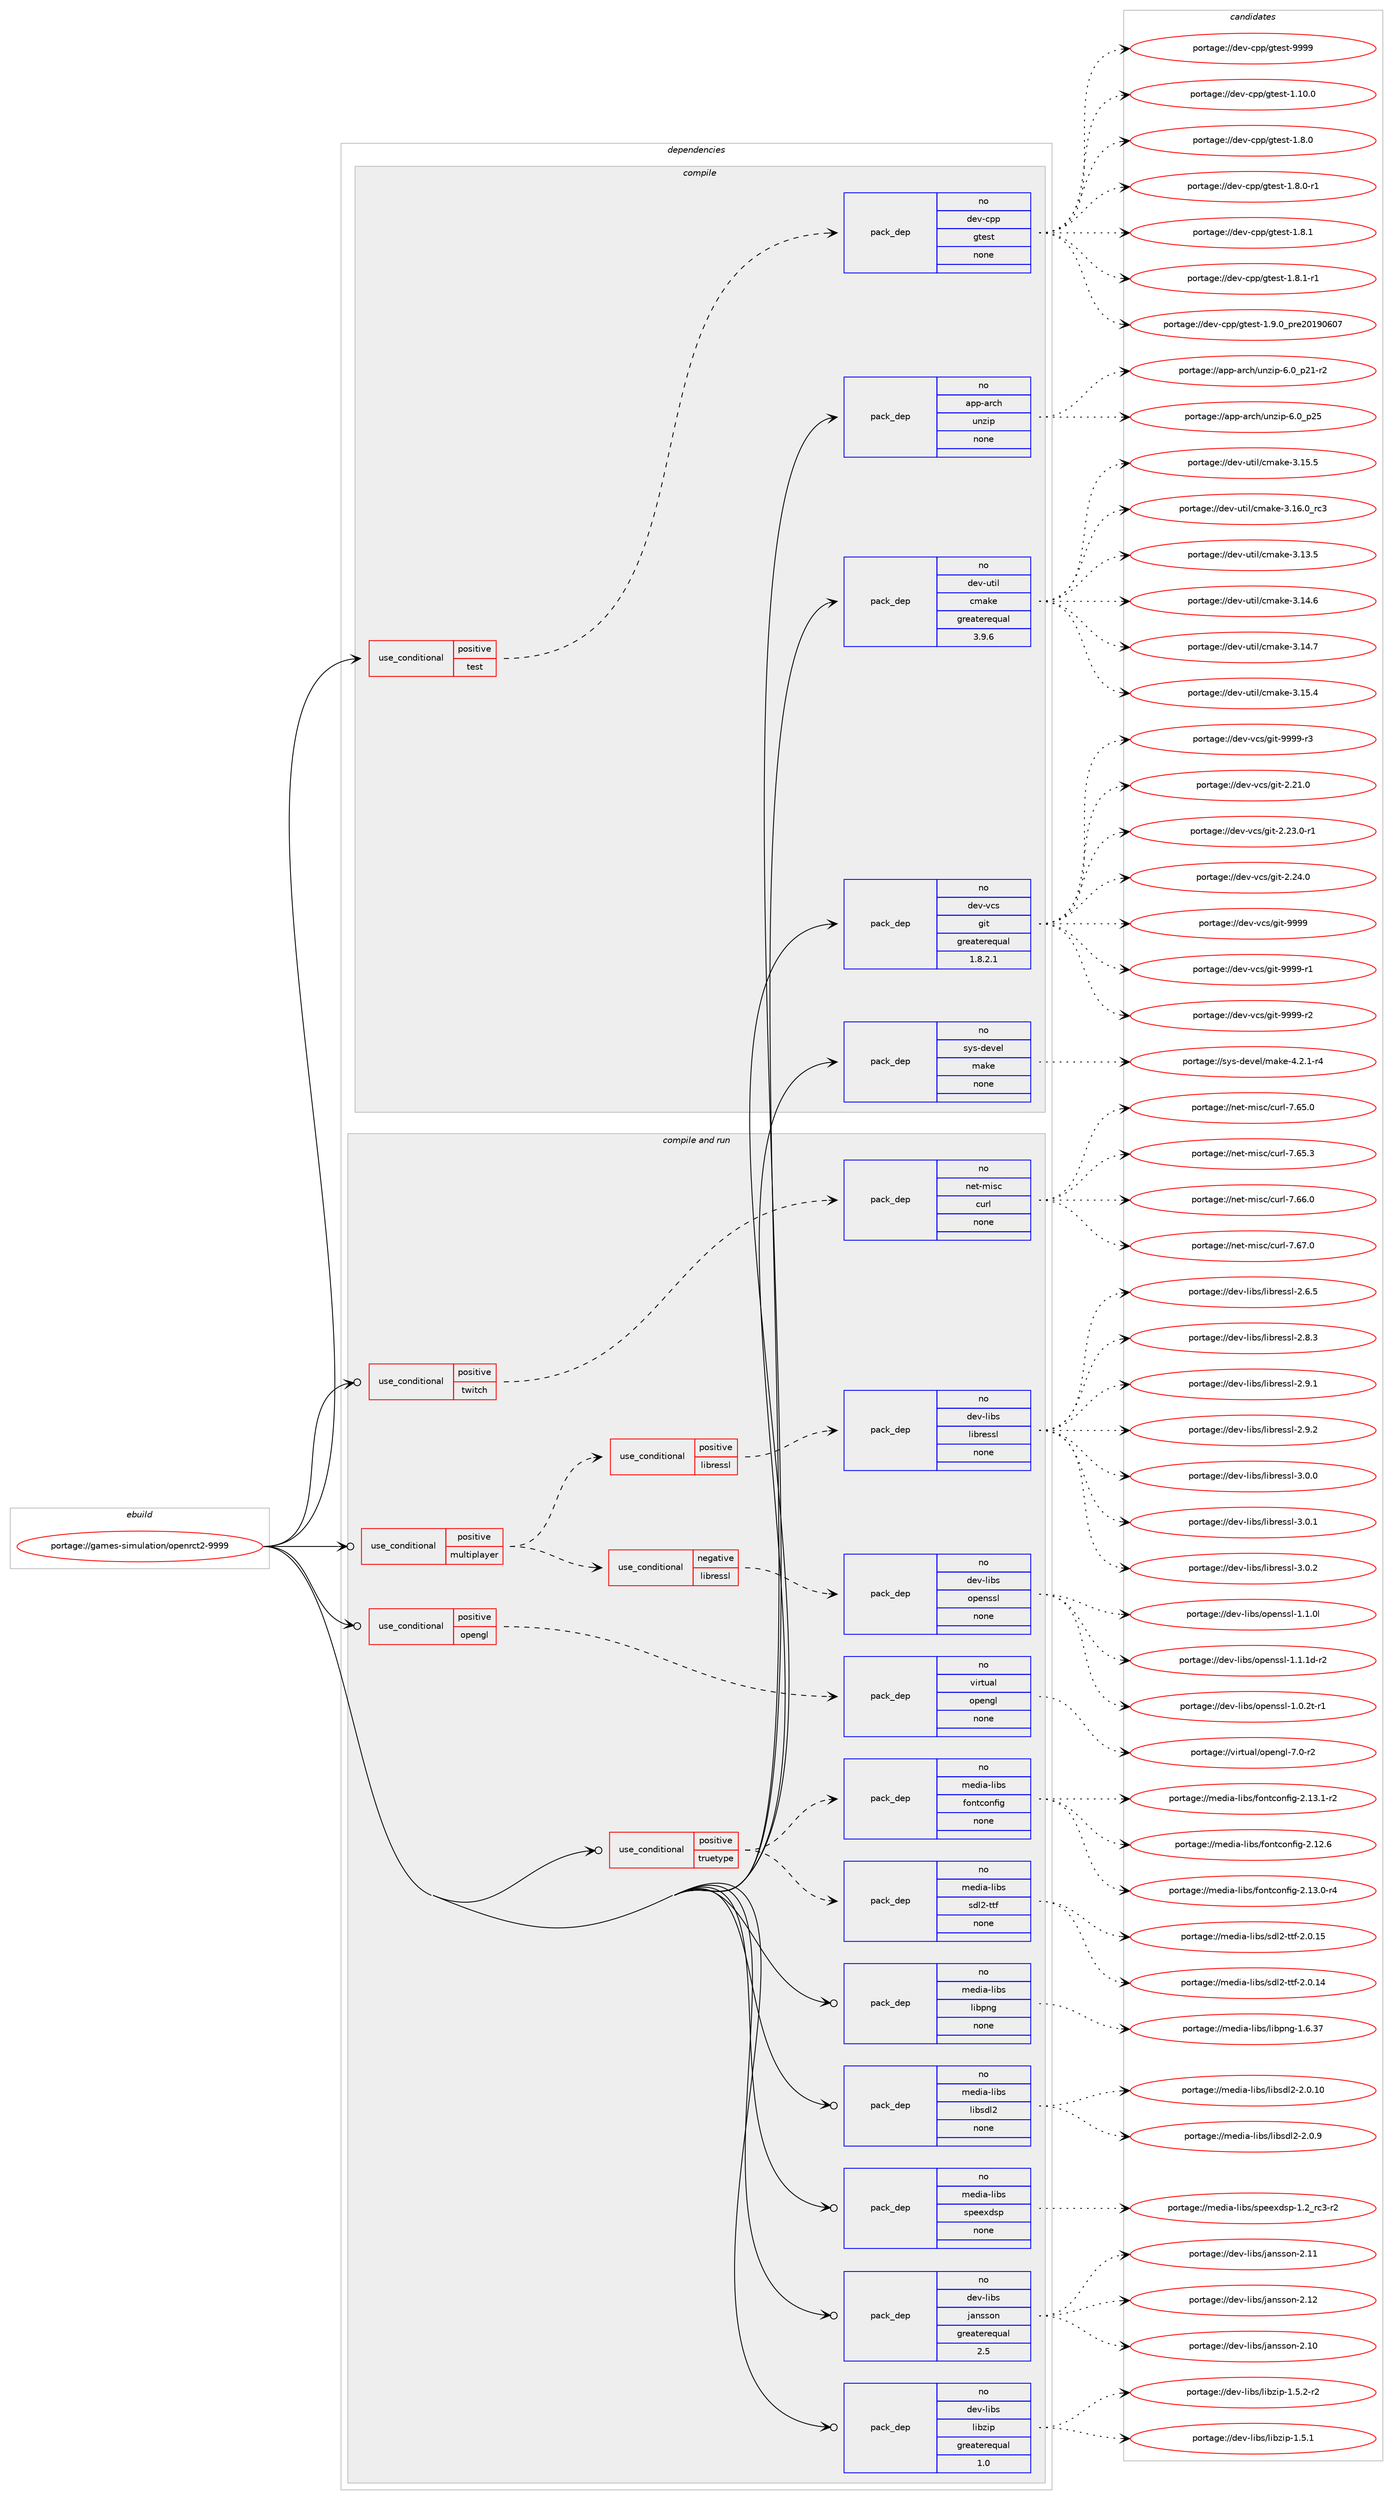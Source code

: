 digraph prolog {

# *************
# Graph options
# *************

newrank=true;
concentrate=true;
compound=true;
graph [rankdir=LR,fontname=Helvetica,fontsize=10,ranksep=1.5];#, ranksep=2.5, nodesep=0.2];
edge  [arrowhead=vee];
node  [fontname=Helvetica,fontsize=10];

# **********
# The ebuild
# **********

subgraph cluster_leftcol {
color=gray;
rank=same;
label=<<i>ebuild</i>>;
id [label="portage://games-simulation/openrct2-9999", color=red, width=4, href="../games-simulation/openrct2-9999.svg"];
}

# ****************
# The dependencies
# ****************

subgraph cluster_midcol {
color=gray;
label=<<i>dependencies</i>>;
subgraph cluster_compile {
fillcolor="#eeeeee";
style=filled;
label=<<i>compile</i>>;
subgraph cond73688 {
dependency276216 [label=<<TABLE BORDER="0" CELLBORDER="1" CELLSPACING="0" CELLPADDING="4"><TR><TD ROWSPAN="3" CELLPADDING="10">use_conditional</TD></TR><TR><TD>positive</TD></TR><TR><TD>test</TD></TR></TABLE>>, shape=none, color=red];
subgraph pack198502 {
dependency276217 [label=<<TABLE BORDER="0" CELLBORDER="1" CELLSPACING="0" CELLPADDING="4" WIDTH="220"><TR><TD ROWSPAN="6" CELLPADDING="30">pack_dep</TD></TR><TR><TD WIDTH="110">no</TD></TR><TR><TD>dev-cpp</TD></TR><TR><TD>gtest</TD></TR><TR><TD>none</TD></TR><TR><TD></TD></TR></TABLE>>, shape=none, color=blue];
}
dependency276216:e -> dependency276217:w [weight=20,style="dashed",arrowhead="vee"];
}
id:e -> dependency276216:w [weight=20,style="solid",arrowhead="vee"];
subgraph pack198503 {
dependency276218 [label=<<TABLE BORDER="0" CELLBORDER="1" CELLSPACING="0" CELLPADDING="4" WIDTH="220"><TR><TD ROWSPAN="6" CELLPADDING="30">pack_dep</TD></TR><TR><TD WIDTH="110">no</TD></TR><TR><TD>app-arch</TD></TR><TR><TD>unzip</TD></TR><TR><TD>none</TD></TR><TR><TD></TD></TR></TABLE>>, shape=none, color=blue];
}
id:e -> dependency276218:w [weight=20,style="solid",arrowhead="vee"];
subgraph pack198504 {
dependency276219 [label=<<TABLE BORDER="0" CELLBORDER="1" CELLSPACING="0" CELLPADDING="4" WIDTH="220"><TR><TD ROWSPAN="6" CELLPADDING="30">pack_dep</TD></TR><TR><TD WIDTH="110">no</TD></TR><TR><TD>dev-util</TD></TR><TR><TD>cmake</TD></TR><TR><TD>greaterequal</TD></TR><TR><TD>3.9.6</TD></TR></TABLE>>, shape=none, color=blue];
}
id:e -> dependency276219:w [weight=20,style="solid",arrowhead="vee"];
subgraph pack198505 {
dependency276220 [label=<<TABLE BORDER="0" CELLBORDER="1" CELLSPACING="0" CELLPADDING="4" WIDTH="220"><TR><TD ROWSPAN="6" CELLPADDING="30">pack_dep</TD></TR><TR><TD WIDTH="110">no</TD></TR><TR><TD>dev-vcs</TD></TR><TR><TD>git</TD></TR><TR><TD>greaterequal</TD></TR><TR><TD>1.8.2.1</TD></TR></TABLE>>, shape=none, color=blue];
}
id:e -> dependency276220:w [weight=20,style="solid",arrowhead="vee"];
subgraph pack198506 {
dependency276221 [label=<<TABLE BORDER="0" CELLBORDER="1" CELLSPACING="0" CELLPADDING="4" WIDTH="220"><TR><TD ROWSPAN="6" CELLPADDING="30">pack_dep</TD></TR><TR><TD WIDTH="110">no</TD></TR><TR><TD>sys-devel</TD></TR><TR><TD>make</TD></TR><TR><TD>none</TD></TR><TR><TD></TD></TR></TABLE>>, shape=none, color=blue];
}
id:e -> dependency276221:w [weight=20,style="solid",arrowhead="vee"];
}
subgraph cluster_compileandrun {
fillcolor="#eeeeee";
style=filled;
label=<<i>compile and run</i>>;
subgraph cond73689 {
dependency276222 [label=<<TABLE BORDER="0" CELLBORDER="1" CELLSPACING="0" CELLPADDING="4"><TR><TD ROWSPAN="3" CELLPADDING="10">use_conditional</TD></TR><TR><TD>positive</TD></TR><TR><TD>multiplayer</TD></TR></TABLE>>, shape=none, color=red];
subgraph cond73690 {
dependency276223 [label=<<TABLE BORDER="0" CELLBORDER="1" CELLSPACING="0" CELLPADDING="4"><TR><TD ROWSPAN="3" CELLPADDING="10">use_conditional</TD></TR><TR><TD>positive</TD></TR><TR><TD>libressl</TD></TR></TABLE>>, shape=none, color=red];
subgraph pack198507 {
dependency276224 [label=<<TABLE BORDER="0" CELLBORDER="1" CELLSPACING="0" CELLPADDING="4" WIDTH="220"><TR><TD ROWSPAN="6" CELLPADDING="30">pack_dep</TD></TR><TR><TD WIDTH="110">no</TD></TR><TR><TD>dev-libs</TD></TR><TR><TD>libressl</TD></TR><TR><TD>none</TD></TR><TR><TD></TD></TR></TABLE>>, shape=none, color=blue];
}
dependency276223:e -> dependency276224:w [weight=20,style="dashed",arrowhead="vee"];
}
dependency276222:e -> dependency276223:w [weight=20,style="dashed",arrowhead="vee"];
subgraph cond73691 {
dependency276225 [label=<<TABLE BORDER="0" CELLBORDER="1" CELLSPACING="0" CELLPADDING="4"><TR><TD ROWSPAN="3" CELLPADDING="10">use_conditional</TD></TR><TR><TD>negative</TD></TR><TR><TD>libressl</TD></TR></TABLE>>, shape=none, color=red];
subgraph pack198508 {
dependency276226 [label=<<TABLE BORDER="0" CELLBORDER="1" CELLSPACING="0" CELLPADDING="4" WIDTH="220"><TR><TD ROWSPAN="6" CELLPADDING="30">pack_dep</TD></TR><TR><TD WIDTH="110">no</TD></TR><TR><TD>dev-libs</TD></TR><TR><TD>openssl</TD></TR><TR><TD>none</TD></TR><TR><TD></TD></TR></TABLE>>, shape=none, color=blue];
}
dependency276225:e -> dependency276226:w [weight=20,style="dashed",arrowhead="vee"];
}
dependency276222:e -> dependency276225:w [weight=20,style="dashed",arrowhead="vee"];
}
id:e -> dependency276222:w [weight=20,style="solid",arrowhead="odotvee"];
subgraph cond73692 {
dependency276227 [label=<<TABLE BORDER="0" CELLBORDER="1" CELLSPACING="0" CELLPADDING="4"><TR><TD ROWSPAN="3" CELLPADDING="10">use_conditional</TD></TR><TR><TD>positive</TD></TR><TR><TD>opengl</TD></TR></TABLE>>, shape=none, color=red];
subgraph pack198509 {
dependency276228 [label=<<TABLE BORDER="0" CELLBORDER="1" CELLSPACING="0" CELLPADDING="4" WIDTH="220"><TR><TD ROWSPAN="6" CELLPADDING="30">pack_dep</TD></TR><TR><TD WIDTH="110">no</TD></TR><TR><TD>virtual</TD></TR><TR><TD>opengl</TD></TR><TR><TD>none</TD></TR><TR><TD></TD></TR></TABLE>>, shape=none, color=blue];
}
dependency276227:e -> dependency276228:w [weight=20,style="dashed",arrowhead="vee"];
}
id:e -> dependency276227:w [weight=20,style="solid",arrowhead="odotvee"];
subgraph cond73693 {
dependency276229 [label=<<TABLE BORDER="0" CELLBORDER="1" CELLSPACING="0" CELLPADDING="4"><TR><TD ROWSPAN="3" CELLPADDING="10">use_conditional</TD></TR><TR><TD>positive</TD></TR><TR><TD>truetype</TD></TR></TABLE>>, shape=none, color=red];
subgraph pack198510 {
dependency276230 [label=<<TABLE BORDER="0" CELLBORDER="1" CELLSPACING="0" CELLPADDING="4" WIDTH="220"><TR><TD ROWSPAN="6" CELLPADDING="30">pack_dep</TD></TR><TR><TD WIDTH="110">no</TD></TR><TR><TD>media-libs</TD></TR><TR><TD>sdl2-ttf</TD></TR><TR><TD>none</TD></TR><TR><TD></TD></TR></TABLE>>, shape=none, color=blue];
}
dependency276229:e -> dependency276230:w [weight=20,style="dashed",arrowhead="vee"];
subgraph pack198511 {
dependency276231 [label=<<TABLE BORDER="0" CELLBORDER="1" CELLSPACING="0" CELLPADDING="4" WIDTH="220"><TR><TD ROWSPAN="6" CELLPADDING="30">pack_dep</TD></TR><TR><TD WIDTH="110">no</TD></TR><TR><TD>media-libs</TD></TR><TR><TD>fontconfig</TD></TR><TR><TD>none</TD></TR><TR><TD></TD></TR></TABLE>>, shape=none, color=blue];
}
dependency276229:e -> dependency276231:w [weight=20,style="dashed",arrowhead="vee"];
}
id:e -> dependency276229:w [weight=20,style="solid",arrowhead="odotvee"];
subgraph cond73694 {
dependency276232 [label=<<TABLE BORDER="0" CELLBORDER="1" CELLSPACING="0" CELLPADDING="4"><TR><TD ROWSPAN="3" CELLPADDING="10">use_conditional</TD></TR><TR><TD>positive</TD></TR><TR><TD>twitch</TD></TR></TABLE>>, shape=none, color=red];
subgraph pack198512 {
dependency276233 [label=<<TABLE BORDER="0" CELLBORDER="1" CELLSPACING="0" CELLPADDING="4" WIDTH="220"><TR><TD ROWSPAN="6" CELLPADDING="30">pack_dep</TD></TR><TR><TD WIDTH="110">no</TD></TR><TR><TD>net-misc</TD></TR><TR><TD>curl</TD></TR><TR><TD>none</TD></TR><TR><TD></TD></TR></TABLE>>, shape=none, color=blue];
}
dependency276232:e -> dependency276233:w [weight=20,style="dashed",arrowhead="vee"];
}
id:e -> dependency276232:w [weight=20,style="solid",arrowhead="odotvee"];
subgraph pack198513 {
dependency276234 [label=<<TABLE BORDER="0" CELLBORDER="1" CELLSPACING="0" CELLPADDING="4" WIDTH="220"><TR><TD ROWSPAN="6" CELLPADDING="30">pack_dep</TD></TR><TR><TD WIDTH="110">no</TD></TR><TR><TD>dev-libs</TD></TR><TR><TD>jansson</TD></TR><TR><TD>greaterequal</TD></TR><TR><TD>2.5</TD></TR></TABLE>>, shape=none, color=blue];
}
id:e -> dependency276234:w [weight=20,style="solid",arrowhead="odotvee"];
subgraph pack198514 {
dependency276235 [label=<<TABLE BORDER="0" CELLBORDER="1" CELLSPACING="0" CELLPADDING="4" WIDTH="220"><TR><TD ROWSPAN="6" CELLPADDING="30">pack_dep</TD></TR><TR><TD WIDTH="110">no</TD></TR><TR><TD>dev-libs</TD></TR><TR><TD>libzip</TD></TR><TR><TD>greaterequal</TD></TR><TR><TD>1.0</TD></TR></TABLE>>, shape=none, color=blue];
}
id:e -> dependency276235:w [weight=20,style="solid",arrowhead="odotvee"];
subgraph pack198515 {
dependency276236 [label=<<TABLE BORDER="0" CELLBORDER="1" CELLSPACING="0" CELLPADDING="4" WIDTH="220"><TR><TD ROWSPAN="6" CELLPADDING="30">pack_dep</TD></TR><TR><TD WIDTH="110">no</TD></TR><TR><TD>media-libs</TD></TR><TR><TD>libpng</TD></TR><TR><TD>none</TD></TR><TR><TD></TD></TR></TABLE>>, shape=none, color=blue];
}
id:e -> dependency276236:w [weight=20,style="solid",arrowhead="odotvee"];
subgraph pack198516 {
dependency276237 [label=<<TABLE BORDER="0" CELLBORDER="1" CELLSPACING="0" CELLPADDING="4" WIDTH="220"><TR><TD ROWSPAN="6" CELLPADDING="30">pack_dep</TD></TR><TR><TD WIDTH="110">no</TD></TR><TR><TD>media-libs</TD></TR><TR><TD>libsdl2</TD></TR><TR><TD>none</TD></TR><TR><TD></TD></TR></TABLE>>, shape=none, color=blue];
}
id:e -> dependency276237:w [weight=20,style="solid",arrowhead="odotvee"];
subgraph pack198517 {
dependency276238 [label=<<TABLE BORDER="0" CELLBORDER="1" CELLSPACING="0" CELLPADDING="4" WIDTH="220"><TR><TD ROWSPAN="6" CELLPADDING="30">pack_dep</TD></TR><TR><TD WIDTH="110">no</TD></TR><TR><TD>media-libs</TD></TR><TR><TD>speexdsp</TD></TR><TR><TD>none</TD></TR><TR><TD></TD></TR></TABLE>>, shape=none, color=blue];
}
id:e -> dependency276238:w [weight=20,style="solid",arrowhead="odotvee"];
}
subgraph cluster_run {
fillcolor="#eeeeee";
style=filled;
label=<<i>run</i>>;
}
}

# **************
# The candidates
# **************

subgraph cluster_choices {
rank=same;
color=gray;
label=<<i>candidates</i>>;

subgraph choice198502 {
color=black;
nodesep=1;
choiceportage10010111845991121124710311610111511645494649484648 [label="portage://dev-cpp/gtest-1.10.0", color=red, width=4,href="../dev-cpp/gtest-1.10.0.svg"];
choiceportage100101118459911211247103116101115116454946564648 [label="portage://dev-cpp/gtest-1.8.0", color=red, width=4,href="../dev-cpp/gtest-1.8.0.svg"];
choiceportage1001011184599112112471031161011151164549465646484511449 [label="portage://dev-cpp/gtest-1.8.0-r1", color=red, width=4,href="../dev-cpp/gtest-1.8.0-r1.svg"];
choiceportage100101118459911211247103116101115116454946564649 [label="portage://dev-cpp/gtest-1.8.1", color=red, width=4,href="../dev-cpp/gtest-1.8.1.svg"];
choiceportage1001011184599112112471031161011151164549465646494511449 [label="portage://dev-cpp/gtest-1.8.1-r1", color=red, width=4,href="../dev-cpp/gtest-1.8.1-r1.svg"];
choiceportage100101118459911211247103116101115116454946574648951121141015048495748544855 [label="portage://dev-cpp/gtest-1.9.0_pre20190607", color=red, width=4,href="../dev-cpp/gtest-1.9.0_pre20190607.svg"];
choiceportage1001011184599112112471031161011151164557575757 [label="portage://dev-cpp/gtest-9999", color=red, width=4,href="../dev-cpp/gtest-9999.svg"];
dependency276217:e -> choiceportage10010111845991121124710311610111511645494649484648:w [style=dotted,weight="100"];
dependency276217:e -> choiceportage100101118459911211247103116101115116454946564648:w [style=dotted,weight="100"];
dependency276217:e -> choiceportage1001011184599112112471031161011151164549465646484511449:w [style=dotted,weight="100"];
dependency276217:e -> choiceportage100101118459911211247103116101115116454946564649:w [style=dotted,weight="100"];
dependency276217:e -> choiceportage1001011184599112112471031161011151164549465646494511449:w [style=dotted,weight="100"];
dependency276217:e -> choiceportage100101118459911211247103116101115116454946574648951121141015048495748544855:w [style=dotted,weight="100"];
dependency276217:e -> choiceportage1001011184599112112471031161011151164557575757:w [style=dotted,weight="100"];
}
subgraph choice198503 {
color=black;
nodesep=1;
choiceportage9711211245971149910447117110122105112455446489511250494511450 [label="portage://app-arch/unzip-6.0_p21-r2", color=red, width=4,href="../app-arch/unzip-6.0_p21-r2.svg"];
choiceportage971121124597114991044711711012210511245544648951125053 [label="portage://app-arch/unzip-6.0_p25", color=red, width=4,href="../app-arch/unzip-6.0_p25.svg"];
dependency276218:e -> choiceportage9711211245971149910447117110122105112455446489511250494511450:w [style=dotted,weight="100"];
dependency276218:e -> choiceportage971121124597114991044711711012210511245544648951125053:w [style=dotted,weight="100"];
}
subgraph choice198504 {
color=black;
nodesep=1;
choiceportage1001011184511711610510847991099710710145514649514653 [label="portage://dev-util/cmake-3.13.5", color=red, width=4,href="../dev-util/cmake-3.13.5.svg"];
choiceportage1001011184511711610510847991099710710145514649524654 [label="portage://dev-util/cmake-3.14.6", color=red, width=4,href="../dev-util/cmake-3.14.6.svg"];
choiceportage1001011184511711610510847991099710710145514649524655 [label="portage://dev-util/cmake-3.14.7", color=red, width=4,href="../dev-util/cmake-3.14.7.svg"];
choiceportage1001011184511711610510847991099710710145514649534652 [label="portage://dev-util/cmake-3.15.4", color=red, width=4,href="../dev-util/cmake-3.15.4.svg"];
choiceportage1001011184511711610510847991099710710145514649534653 [label="portage://dev-util/cmake-3.15.5", color=red, width=4,href="../dev-util/cmake-3.15.5.svg"];
choiceportage1001011184511711610510847991099710710145514649544648951149951 [label="portage://dev-util/cmake-3.16.0_rc3", color=red, width=4,href="../dev-util/cmake-3.16.0_rc3.svg"];
dependency276219:e -> choiceportage1001011184511711610510847991099710710145514649514653:w [style=dotted,weight="100"];
dependency276219:e -> choiceportage1001011184511711610510847991099710710145514649524654:w [style=dotted,weight="100"];
dependency276219:e -> choiceportage1001011184511711610510847991099710710145514649524655:w [style=dotted,weight="100"];
dependency276219:e -> choiceportage1001011184511711610510847991099710710145514649534652:w [style=dotted,weight="100"];
dependency276219:e -> choiceportage1001011184511711610510847991099710710145514649534653:w [style=dotted,weight="100"];
dependency276219:e -> choiceportage1001011184511711610510847991099710710145514649544648951149951:w [style=dotted,weight="100"];
}
subgraph choice198505 {
color=black;
nodesep=1;
choiceportage10010111845118991154710310511645504650494648 [label="portage://dev-vcs/git-2.21.0", color=red, width=4,href="../dev-vcs/git-2.21.0.svg"];
choiceportage100101118451189911547103105116455046505146484511449 [label="portage://dev-vcs/git-2.23.0-r1", color=red, width=4,href="../dev-vcs/git-2.23.0-r1.svg"];
choiceportage10010111845118991154710310511645504650524648 [label="portage://dev-vcs/git-2.24.0", color=red, width=4,href="../dev-vcs/git-2.24.0.svg"];
choiceportage1001011184511899115471031051164557575757 [label="portage://dev-vcs/git-9999", color=red, width=4,href="../dev-vcs/git-9999.svg"];
choiceportage10010111845118991154710310511645575757574511449 [label="portage://dev-vcs/git-9999-r1", color=red, width=4,href="../dev-vcs/git-9999-r1.svg"];
choiceportage10010111845118991154710310511645575757574511450 [label="portage://dev-vcs/git-9999-r2", color=red, width=4,href="../dev-vcs/git-9999-r2.svg"];
choiceportage10010111845118991154710310511645575757574511451 [label="portage://dev-vcs/git-9999-r3", color=red, width=4,href="../dev-vcs/git-9999-r3.svg"];
dependency276220:e -> choiceportage10010111845118991154710310511645504650494648:w [style=dotted,weight="100"];
dependency276220:e -> choiceportage100101118451189911547103105116455046505146484511449:w [style=dotted,weight="100"];
dependency276220:e -> choiceportage10010111845118991154710310511645504650524648:w [style=dotted,weight="100"];
dependency276220:e -> choiceportage1001011184511899115471031051164557575757:w [style=dotted,weight="100"];
dependency276220:e -> choiceportage10010111845118991154710310511645575757574511449:w [style=dotted,weight="100"];
dependency276220:e -> choiceportage10010111845118991154710310511645575757574511450:w [style=dotted,weight="100"];
dependency276220:e -> choiceportage10010111845118991154710310511645575757574511451:w [style=dotted,weight="100"];
}
subgraph choice198506 {
color=black;
nodesep=1;
choiceportage1151211154510010111810110847109971071014552465046494511452 [label="portage://sys-devel/make-4.2.1-r4", color=red, width=4,href="../sys-devel/make-4.2.1-r4.svg"];
dependency276221:e -> choiceportage1151211154510010111810110847109971071014552465046494511452:w [style=dotted,weight="100"];
}
subgraph choice198507 {
color=black;
nodesep=1;
choiceportage10010111845108105981154710810598114101115115108455046544653 [label="portage://dev-libs/libressl-2.6.5", color=red, width=4,href="../dev-libs/libressl-2.6.5.svg"];
choiceportage10010111845108105981154710810598114101115115108455046564651 [label="portage://dev-libs/libressl-2.8.3", color=red, width=4,href="../dev-libs/libressl-2.8.3.svg"];
choiceportage10010111845108105981154710810598114101115115108455046574649 [label="portage://dev-libs/libressl-2.9.1", color=red, width=4,href="../dev-libs/libressl-2.9.1.svg"];
choiceportage10010111845108105981154710810598114101115115108455046574650 [label="portage://dev-libs/libressl-2.9.2", color=red, width=4,href="../dev-libs/libressl-2.9.2.svg"];
choiceportage10010111845108105981154710810598114101115115108455146484648 [label="portage://dev-libs/libressl-3.0.0", color=red, width=4,href="../dev-libs/libressl-3.0.0.svg"];
choiceportage10010111845108105981154710810598114101115115108455146484649 [label="portage://dev-libs/libressl-3.0.1", color=red, width=4,href="../dev-libs/libressl-3.0.1.svg"];
choiceportage10010111845108105981154710810598114101115115108455146484650 [label="portage://dev-libs/libressl-3.0.2", color=red, width=4,href="../dev-libs/libressl-3.0.2.svg"];
dependency276224:e -> choiceportage10010111845108105981154710810598114101115115108455046544653:w [style=dotted,weight="100"];
dependency276224:e -> choiceportage10010111845108105981154710810598114101115115108455046564651:w [style=dotted,weight="100"];
dependency276224:e -> choiceportage10010111845108105981154710810598114101115115108455046574649:w [style=dotted,weight="100"];
dependency276224:e -> choiceportage10010111845108105981154710810598114101115115108455046574650:w [style=dotted,weight="100"];
dependency276224:e -> choiceportage10010111845108105981154710810598114101115115108455146484648:w [style=dotted,weight="100"];
dependency276224:e -> choiceportage10010111845108105981154710810598114101115115108455146484649:w [style=dotted,weight="100"];
dependency276224:e -> choiceportage10010111845108105981154710810598114101115115108455146484650:w [style=dotted,weight="100"];
}
subgraph choice198508 {
color=black;
nodesep=1;
choiceportage1001011184510810598115471111121011101151151084549464846501164511449 [label="portage://dev-libs/openssl-1.0.2t-r1", color=red, width=4,href="../dev-libs/openssl-1.0.2t-r1.svg"];
choiceportage100101118451081059811547111112101110115115108454946494648108 [label="portage://dev-libs/openssl-1.1.0l", color=red, width=4,href="../dev-libs/openssl-1.1.0l.svg"];
choiceportage1001011184510810598115471111121011101151151084549464946491004511450 [label="portage://dev-libs/openssl-1.1.1d-r2", color=red, width=4,href="../dev-libs/openssl-1.1.1d-r2.svg"];
dependency276226:e -> choiceportage1001011184510810598115471111121011101151151084549464846501164511449:w [style=dotted,weight="100"];
dependency276226:e -> choiceportage100101118451081059811547111112101110115115108454946494648108:w [style=dotted,weight="100"];
dependency276226:e -> choiceportage1001011184510810598115471111121011101151151084549464946491004511450:w [style=dotted,weight="100"];
}
subgraph choice198509 {
color=black;
nodesep=1;
choiceportage1181051141161179710847111112101110103108455546484511450 [label="portage://virtual/opengl-7.0-r2", color=red, width=4,href="../virtual/opengl-7.0-r2.svg"];
dependency276228:e -> choiceportage1181051141161179710847111112101110103108455546484511450:w [style=dotted,weight="100"];
}
subgraph choice198510 {
color=black;
nodesep=1;
choiceportage10910110010597451081059811547115100108504511611610245504648464952 [label="portage://media-libs/sdl2-ttf-2.0.14", color=red, width=4,href="../media-libs/sdl2-ttf-2.0.14.svg"];
choiceportage10910110010597451081059811547115100108504511611610245504648464953 [label="portage://media-libs/sdl2-ttf-2.0.15", color=red, width=4,href="../media-libs/sdl2-ttf-2.0.15.svg"];
dependency276230:e -> choiceportage10910110010597451081059811547115100108504511611610245504648464952:w [style=dotted,weight="100"];
dependency276230:e -> choiceportage10910110010597451081059811547115100108504511611610245504648464953:w [style=dotted,weight="100"];
}
subgraph choice198511 {
color=black;
nodesep=1;
choiceportage109101100105974510810598115471021111101169911111010210510345504649504654 [label="portage://media-libs/fontconfig-2.12.6", color=red, width=4,href="../media-libs/fontconfig-2.12.6.svg"];
choiceportage1091011001059745108105981154710211111011699111110102105103455046495146484511452 [label="portage://media-libs/fontconfig-2.13.0-r4", color=red, width=4,href="../media-libs/fontconfig-2.13.0-r4.svg"];
choiceportage1091011001059745108105981154710211111011699111110102105103455046495146494511450 [label="portage://media-libs/fontconfig-2.13.1-r2", color=red, width=4,href="../media-libs/fontconfig-2.13.1-r2.svg"];
dependency276231:e -> choiceportage109101100105974510810598115471021111101169911111010210510345504649504654:w [style=dotted,weight="100"];
dependency276231:e -> choiceportage1091011001059745108105981154710211111011699111110102105103455046495146484511452:w [style=dotted,weight="100"];
dependency276231:e -> choiceportage1091011001059745108105981154710211111011699111110102105103455046495146494511450:w [style=dotted,weight="100"];
}
subgraph choice198512 {
color=black;
nodesep=1;
choiceportage1101011164510910511599479911711410845554654534648 [label="portage://net-misc/curl-7.65.0", color=red, width=4,href="../net-misc/curl-7.65.0.svg"];
choiceportage1101011164510910511599479911711410845554654534651 [label="portage://net-misc/curl-7.65.3", color=red, width=4,href="../net-misc/curl-7.65.3.svg"];
choiceportage1101011164510910511599479911711410845554654544648 [label="portage://net-misc/curl-7.66.0", color=red, width=4,href="../net-misc/curl-7.66.0.svg"];
choiceportage1101011164510910511599479911711410845554654554648 [label="portage://net-misc/curl-7.67.0", color=red, width=4,href="../net-misc/curl-7.67.0.svg"];
dependency276233:e -> choiceportage1101011164510910511599479911711410845554654534648:w [style=dotted,weight="100"];
dependency276233:e -> choiceportage1101011164510910511599479911711410845554654534651:w [style=dotted,weight="100"];
dependency276233:e -> choiceportage1101011164510910511599479911711410845554654544648:w [style=dotted,weight="100"];
dependency276233:e -> choiceportage1101011164510910511599479911711410845554654554648:w [style=dotted,weight="100"];
}
subgraph choice198513 {
color=black;
nodesep=1;
choiceportage100101118451081059811547106971101151151111104550464948 [label="portage://dev-libs/jansson-2.10", color=red, width=4,href="../dev-libs/jansson-2.10.svg"];
choiceportage100101118451081059811547106971101151151111104550464949 [label="portage://dev-libs/jansson-2.11", color=red, width=4,href="../dev-libs/jansson-2.11.svg"];
choiceportage100101118451081059811547106971101151151111104550464950 [label="portage://dev-libs/jansson-2.12", color=red, width=4,href="../dev-libs/jansson-2.12.svg"];
dependency276234:e -> choiceportage100101118451081059811547106971101151151111104550464948:w [style=dotted,weight="100"];
dependency276234:e -> choiceportage100101118451081059811547106971101151151111104550464949:w [style=dotted,weight="100"];
dependency276234:e -> choiceportage100101118451081059811547106971101151151111104550464950:w [style=dotted,weight="100"];
}
subgraph choice198514 {
color=black;
nodesep=1;
choiceportage10010111845108105981154710810598122105112454946534649 [label="portage://dev-libs/libzip-1.5.1", color=red, width=4,href="../dev-libs/libzip-1.5.1.svg"];
choiceportage100101118451081059811547108105981221051124549465346504511450 [label="portage://dev-libs/libzip-1.5.2-r2", color=red, width=4,href="../dev-libs/libzip-1.5.2-r2.svg"];
dependency276235:e -> choiceportage10010111845108105981154710810598122105112454946534649:w [style=dotted,weight="100"];
dependency276235:e -> choiceportage100101118451081059811547108105981221051124549465346504511450:w [style=dotted,weight="100"];
}
subgraph choice198515 {
color=black;
nodesep=1;
choiceportage109101100105974510810598115471081059811211010345494654465155 [label="portage://media-libs/libpng-1.6.37", color=red, width=4,href="../media-libs/libpng-1.6.37.svg"];
dependency276236:e -> choiceportage109101100105974510810598115471081059811211010345494654465155:w [style=dotted,weight="100"];
}
subgraph choice198516 {
color=black;
nodesep=1;
choiceportage10910110010597451081059811547108105981151001085045504648464948 [label="portage://media-libs/libsdl2-2.0.10", color=red, width=4,href="../media-libs/libsdl2-2.0.10.svg"];
choiceportage109101100105974510810598115471081059811510010850455046484657 [label="portage://media-libs/libsdl2-2.0.9", color=red, width=4,href="../media-libs/libsdl2-2.0.9.svg"];
dependency276237:e -> choiceportage10910110010597451081059811547108105981151001085045504648464948:w [style=dotted,weight="100"];
dependency276237:e -> choiceportage109101100105974510810598115471081059811510010850455046484657:w [style=dotted,weight="100"];
}
subgraph choice198517 {
color=black;
nodesep=1;
choiceportage10910110010597451081059811547115112101101120100115112454946509511499514511450 [label="portage://media-libs/speexdsp-1.2_rc3-r2", color=red, width=4,href="../media-libs/speexdsp-1.2_rc3-r2.svg"];
dependency276238:e -> choiceportage10910110010597451081059811547115112101101120100115112454946509511499514511450:w [style=dotted,weight="100"];
}
}

}
